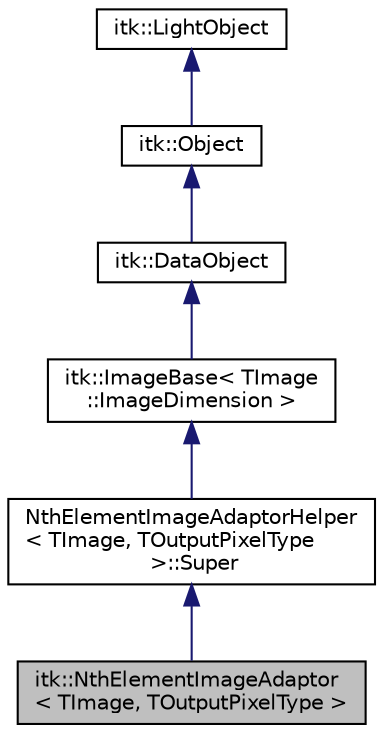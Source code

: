 digraph "itk::NthElementImageAdaptor&lt; TImage, TOutputPixelType &gt;"
{
 // LATEX_PDF_SIZE
  edge [fontname="Helvetica",fontsize="10",labelfontname="Helvetica",labelfontsize="10"];
  node [fontname="Helvetica",fontsize="10",shape=record];
  Node1 [label="itk::NthElementImageAdaptor\l\< TImage, TOutputPixelType \>",height=0.2,width=0.4,color="black", fillcolor="grey75", style="filled", fontcolor="black",tooltip="Presents an image as being composed of the N-th element of its pixels."];
  Node2 -> Node1 [dir="back",color="midnightblue",fontsize="10",style="solid",fontname="Helvetica"];
  Node2 [label="NthElementImageAdaptorHelper\l\< TImage, TOutputPixelType\l \>::Super",height=0.2,width=0.4,color="black", fillcolor="white", style="filled",URL="$classitk_1_1ImageAdaptor.html",tooltip="Give access to partial aspects of voxels from an Image."];
  Node3 -> Node2 [dir="back",color="midnightblue",fontsize="10",style="solid",fontname="Helvetica"];
  Node3 [label="itk::ImageBase\< TImage\l::ImageDimension \>",height=0.2,width=0.4,color="black", fillcolor="white", style="filled",URL="$classitk_1_1ImageBase.html",tooltip=" "];
  Node4 -> Node3 [dir="back",color="midnightblue",fontsize="10",style="solid",fontname="Helvetica"];
  Node4 [label="itk::DataObject",height=0.2,width=0.4,color="black", fillcolor="white", style="filled",URL="$classitk_1_1DataObject.html",tooltip="Base class for all data objects in ITK."];
  Node5 -> Node4 [dir="back",color="midnightblue",fontsize="10",style="solid",fontname="Helvetica"];
  Node5 [label="itk::Object",height=0.2,width=0.4,color="black", fillcolor="white", style="filled",URL="$classitk_1_1Object.html",tooltip="Base class for most ITK classes."];
  Node6 -> Node5 [dir="back",color="midnightblue",fontsize="10",style="solid",fontname="Helvetica"];
  Node6 [label="itk::LightObject",height=0.2,width=0.4,color="black", fillcolor="white", style="filled",URL="$classitk_1_1LightObject.html",tooltip="Light weight base class for most itk classes."];
}
